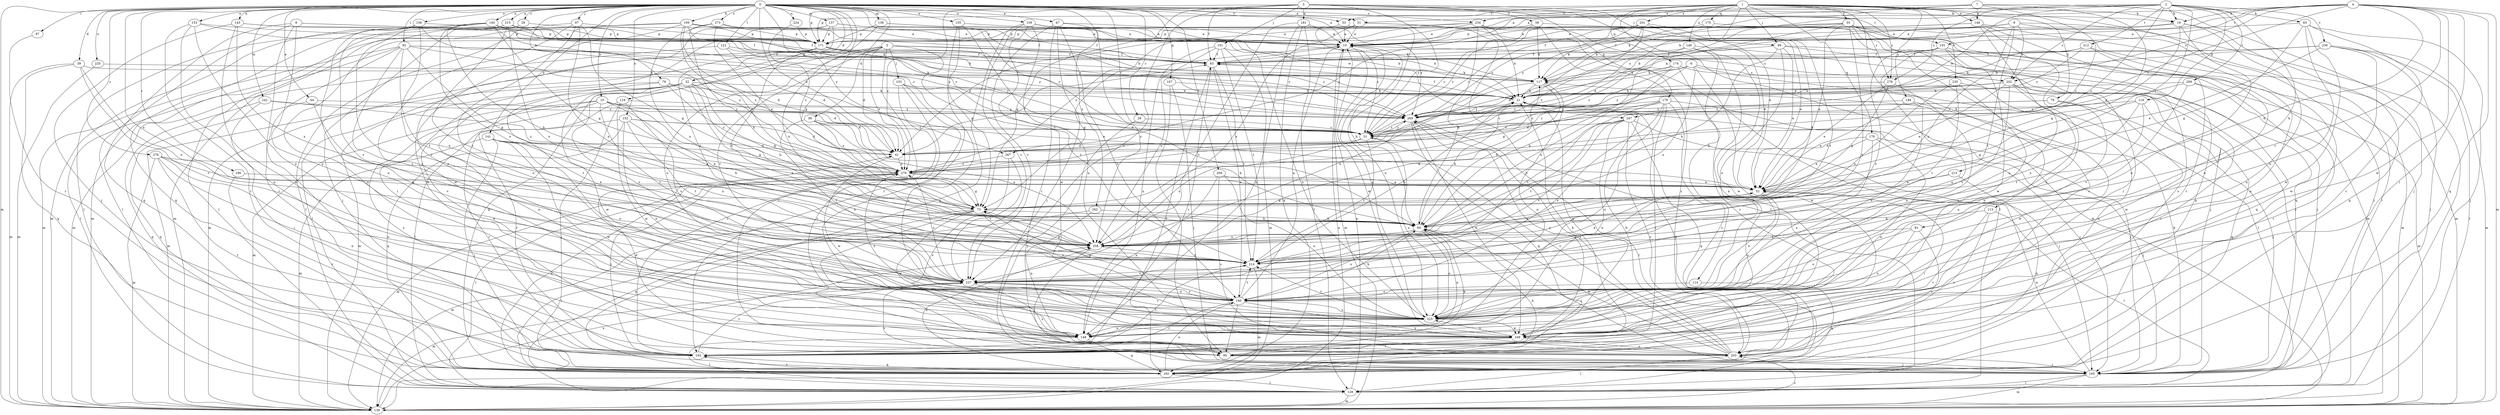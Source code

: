 strict digraph  {
0;
1;
2;
3;
4;
5;
6;
7;
8;
9;
10;
15;
19;
21;
28;
29;
31;
32;
38;
39;
41;
44;
47;
51;
52;
53;
55;
58;
63;
73;
78;
79;
81;
83;
84;
87;
92;
95;
97;
99;
101;
103;
105;
109;
113;
114;
116;
117;
119;
122;
128;
137;
138;
139;
140;
141;
143;
146;
148;
149;
152;
153;
155;
158;
159;
160;
167;
171;
174;
175;
176;
179;
181;
182;
186;
191;
193;
194;
201;
202;
203;
208;
209;
212;
213;
214;
215;
220;
224;
225;
234;
235;
236;
237;
242;
247;
248;
258;
262;
267;
269;
273;
276;
278;
279;
0 -> 10  [label=a];
0 -> 15  [label=b];
0 -> 19  [label=b];
0 -> 28  [label=c];
0 -> 29  [label=c];
0 -> 31  [label=c];
0 -> 32  [label=d];
0 -> 38  [label=d];
0 -> 39  [label=d];
0 -> 41  [label=d];
0 -> 44  [label=e];
0 -> 47  [label=e];
0 -> 51  [label=e];
0 -> 53  [label=f];
0 -> 73  [label=g];
0 -> 78  [label=h];
0 -> 87  [label=i];
0 -> 92  [label=i];
0 -> 97  [label=j];
0 -> 109  [label=k];
0 -> 119  [label=l];
0 -> 122  [label=l];
0 -> 137  [label=m];
0 -> 138  [label=m];
0 -> 139  [label=m];
0 -> 140  [label=n];
0 -> 141  [label=n];
0 -> 143  [label=n];
0 -> 152  [label=o];
0 -> 153  [label=o];
0 -> 155  [label=o];
0 -> 158  [label=o];
0 -> 159  [label=o];
0 -> 167  [label=p];
0 -> 186  [label=r];
0 -> 191  [label=r];
0 -> 208  [label=t];
0 -> 215  [label=u];
0 -> 220  [label=u];
0 -> 224  [label=u];
0 -> 234  [label=v];
0 -> 242  [label=w];
0 -> 247  [label=w];
0 -> 258  [label=x];
0 -> 262  [label=y];
0 -> 267  [label=y];
0 -> 273  [label=z];
0 -> 276  [label=z];
0 -> 278  [label=z];
1 -> 19  [label=b];
1 -> 53  [label=f];
1 -> 55  [label=f];
1 -> 79  [label=h];
1 -> 99  [label=j];
1 -> 113  [label=k];
1 -> 114  [label=k];
1 -> 128  [label=l];
1 -> 146  [label=n];
1 -> 148  [label=n];
1 -> 171  [label=p];
1 -> 174  [label=q];
1 -> 175  [label=q];
1 -> 176  [label=q];
1 -> 194  [label=s];
1 -> 201  [label=s];
1 -> 234  [label=v];
1 -> 235  [label=v];
1 -> 267  [label=y];
1 -> 269  [label=y];
1 -> 278  [label=z];
2 -> 19  [label=b];
2 -> 51  [label=e];
2 -> 81  [label=h];
2 -> 83  [label=h];
2 -> 116  [label=k];
2 -> 117  [label=k];
2 -> 202  [label=s];
2 -> 209  [label=t];
2 -> 212  [label=t];
2 -> 213  [label=t];
2 -> 236  [label=v];
2 -> 247  [label=w];
2 -> 278  [label=z];
2 -> 279  [label=z];
3 -> 31  [label=c];
3 -> 52  [label=e];
3 -> 58  [label=f];
3 -> 63  [label=f];
3 -> 73  [label=g];
3 -> 99  [label=j];
3 -> 101  [label=j];
3 -> 179  [label=q];
3 -> 181  [label=q];
3 -> 237  [label=v];
3 -> 279  [label=z];
4 -> 10  [label=a];
4 -> 19  [label=b];
4 -> 31  [label=c];
4 -> 84  [label=h];
4 -> 95  [label=i];
4 -> 117  [label=k];
4 -> 139  [label=m];
4 -> 182  [label=q];
4 -> 191  [label=r];
4 -> 202  [label=s];
4 -> 237  [label=v];
4 -> 248  [label=w];
5 -> 41  [label=d];
5 -> 63  [label=f];
5 -> 95  [label=i];
5 -> 103  [label=j];
5 -> 160  [label=o];
5 -> 182  [label=q];
5 -> 214  [label=t];
5 -> 237  [label=v];
5 -> 269  [label=y];
5 -> 279  [label=z];
6 -> 73  [label=g];
6 -> 117  [label=k];
6 -> 128  [label=l];
6 -> 202  [label=s];
6 -> 248  [label=w];
6 -> 258  [label=x];
6 -> 269  [label=y];
6 -> 279  [label=z];
7 -> 10  [label=a];
7 -> 21  [label=b];
7 -> 52  [label=e];
7 -> 105  [label=j];
7 -> 148  [label=n];
7 -> 171  [label=p];
7 -> 279  [label=z];
8 -> 31  [label=c];
8 -> 128  [label=l];
8 -> 160  [label=o];
8 -> 171  [label=p];
8 -> 182  [label=q];
8 -> 193  [label=r];
9 -> 10  [label=a];
9 -> 21  [label=b];
9 -> 105  [label=j];
9 -> 128  [label=l];
9 -> 171  [label=p];
9 -> 202  [label=s];
9 -> 214  [label=t];
9 -> 258  [label=x];
10 -> 63  [label=f];
10 -> 73  [label=g];
10 -> 84  [label=h];
10 -> 139  [label=m];
10 -> 202  [label=s];
10 -> 248  [label=w];
15 -> 41  [label=d];
15 -> 73  [label=g];
15 -> 84  [label=h];
15 -> 139  [label=m];
15 -> 149  [label=n];
15 -> 203  [label=s];
15 -> 214  [label=t];
15 -> 269  [label=y];
19 -> 10  [label=a];
19 -> 63  [label=f];
19 -> 73  [label=g];
19 -> 149  [label=n];
19 -> 182  [label=q];
19 -> 225  [label=u];
21 -> 63  [label=f];
21 -> 105  [label=j];
21 -> 248  [label=w];
21 -> 269  [label=y];
28 -> 31  [label=c];
28 -> 105  [label=j];
29 -> 105  [label=j];
29 -> 139  [label=m];
29 -> 171  [label=p];
31 -> 41  [label=d];
31 -> 214  [label=t];
31 -> 225  [label=u];
31 -> 258  [label=x];
31 -> 269  [label=y];
32 -> 21  [label=b];
32 -> 52  [label=e];
32 -> 73  [label=g];
32 -> 84  [label=h];
32 -> 128  [label=l];
32 -> 139  [label=m];
32 -> 149  [label=n];
32 -> 214  [label=t];
32 -> 237  [label=v];
32 -> 248  [label=w];
38 -> 31  [label=c];
38 -> 84  [label=h];
38 -> 237  [label=v];
38 -> 258  [label=x];
38 -> 279  [label=z];
39 -> 117  [label=k];
39 -> 139  [label=m];
39 -> 182  [label=q];
39 -> 237  [label=v];
39 -> 258  [label=x];
41 -> 63  [label=f];
41 -> 248  [label=w];
41 -> 279  [label=z];
44 -> 182  [label=q];
44 -> 237  [label=v];
44 -> 269  [label=y];
47 -> 10  [label=a];
47 -> 95  [label=i];
47 -> 105  [label=j];
47 -> 160  [label=o];
47 -> 237  [label=v];
47 -> 258  [label=x];
51 -> 10  [label=a];
51 -> 52  [label=e];
51 -> 128  [label=l];
51 -> 258  [label=x];
51 -> 279  [label=z];
52 -> 73  [label=g];
52 -> 95  [label=i];
52 -> 160  [label=o];
52 -> 225  [label=u];
53 -> 10  [label=a];
53 -> 31  [label=c];
53 -> 225  [label=u];
55 -> 10  [label=a];
55 -> 41  [label=d];
55 -> 52  [label=e];
55 -> 95  [label=i];
55 -> 139  [label=m];
55 -> 182  [label=q];
55 -> 203  [label=s];
55 -> 237  [label=v];
55 -> 269  [label=y];
55 -> 279  [label=z];
58 -> 31  [label=c];
58 -> 117  [label=k];
58 -> 139  [label=m];
58 -> 171  [label=p];
58 -> 203  [label=s];
63 -> 117  [label=k];
63 -> 160  [label=o];
63 -> 193  [label=r];
63 -> 214  [label=t];
73 -> 84  [label=h];
73 -> 95  [label=i];
73 -> 139  [label=m];
73 -> 160  [label=o];
73 -> 182  [label=q];
73 -> 248  [label=w];
78 -> 21  [label=b];
78 -> 41  [label=d];
78 -> 139  [label=m];
78 -> 214  [label=t];
78 -> 279  [label=z];
79 -> 31  [label=c];
79 -> 105  [label=j];
79 -> 225  [label=u];
79 -> 269  [label=y];
81 -> 160  [label=o];
81 -> 203  [label=s];
81 -> 225  [label=u];
81 -> 258  [label=x];
83 -> 10  [label=a];
83 -> 73  [label=g];
83 -> 105  [label=j];
83 -> 160  [label=o];
83 -> 193  [label=r];
83 -> 248  [label=w];
84 -> 21  [label=b];
84 -> 105  [label=j];
84 -> 149  [label=n];
84 -> 160  [label=o];
84 -> 225  [label=u];
84 -> 258  [label=x];
87 -> 193  [label=r];
92 -> 41  [label=d];
92 -> 63  [label=f];
92 -> 73  [label=g];
92 -> 95  [label=i];
92 -> 128  [label=l];
92 -> 139  [label=m];
92 -> 237  [label=v];
92 -> 258  [label=x];
92 -> 269  [label=y];
95 -> 41  [label=d];
95 -> 84  [label=h];
95 -> 105  [label=j];
97 -> 73  [label=g];
97 -> 128  [label=l];
97 -> 171  [label=p];
97 -> 225  [label=u];
97 -> 248  [label=w];
97 -> 258  [label=x];
99 -> 52  [label=e];
99 -> 63  [label=f];
99 -> 84  [label=h];
99 -> 105  [label=j];
99 -> 139  [label=m];
99 -> 160  [label=o];
101 -> 63  [label=f];
101 -> 139  [label=m];
101 -> 149  [label=n];
101 -> 214  [label=t];
101 -> 225  [label=u];
101 -> 258  [label=x];
103 -> 21  [label=b];
103 -> 149  [label=n];
103 -> 193  [label=r];
103 -> 203  [label=s];
103 -> 225  [label=u];
105 -> 52  [label=e];
105 -> 117  [label=k];
105 -> 128  [label=l];
105 -> 139  [label=m];
105 -> 237  [label=v];
109 -> 10  [label=a];
109 -> 52  [label=e];
109 -> 63  [label=f];
109 -> 117  [label=k];
109 -> 149  [label=n];
109 -> 160  [label=o];
109 -> 182  [label=q];
109 -> 269  [label=y];
109 -> 279  [label=z];
113 -> 84  [label=h];
113 -> 128  [label=l];
113 -> 193  [label=r];
113 -> 203  [label=s];
114 -> 160  [label=o];
114 -> 182  [label=q];
116 -> 73  [label=g];
116 -> 182  [label=q];
116 -> 214  [label=t];
116 -> 258  [label=x];
116 -> 269  [label=y];
117 -> 21  [label=b];
117 -> 84  [label=h];
117 -> 149  [label=n];
117 -> 258  [label=x];
119 -> 105  [label=j];
119 -> 193  [label=r];
119 -> 237  [label=v];
119 -> 248  [label=w];
119 -> 269  [label=y];
122 -> 41  [label=d];
122 -> 63  [label=f];
122 -> 139  [label=m];
122 -> 269  [label=y];
128 -> 10  [label=a];
128 -> 139  [label=m];
137 -> 21  [label=b];
137 -> 31  [label=c];
137 -> 63  [label=f];
137 -> 95  [label=i];
137 -> 149  [label=n];
137 -> 171  [label=p];
137 -> 214  [label=t];
138 -> 10  [label=a];
138 -> 21  [label=b];
138 -> 171  [label=p];
138 -> 258  [label=x];
139 -> 10  [label=a];
139 -> 203  [label=s];
139 -> 258  [label=x];
140 -> 21  [label=b];
140 -> 63  [label=f];
140 -> 73  [label=g];
140 -> 84  [label=h];
140 -> 128  [label=l];
140 -> 171  [label=p];
140 -> 237  [label=v];
140 -> 258  [label=x];
141 -> 41  [label=d];
141 -> 52  [label=e];
141 -> 105  [label=j];
141 -> 139  [label=m];
141 -> 160  [label=o];
141 -> 248  [label=w];
141 -> 258  [label=x];
143 -> 10  [label=a];
143 -> 63  [label=f];
143 -> 105  [label=j];
143 -> 149  [label=n];
143 -> 258  [label=x];
146 -> 41  [label=d];
146 -> 63  [label=f];
146 -> 105  [label=j];
146 -> 149  [label=n];
146 -> 248  [label=w];
148 -> 63  [label=f];
148 -> 149  [label=n];
148 -> 171  [label=p];
148 -> 182  [label=q];
148 -> 193  [label=r];
148 -> 225  [label=u];
149 -> 128  [label=l];
149 -> 182  [label=q];
152 -> 31  [label=c];
152 -> 41  [label=d];
152 -> 84  [label=h];
152 -> 182  [label=q];
152 -> 193  [label=r];
152 -> 214  [label=t];
152 -> 225  [label=u];
153 -> 117  [label=k];
153 -> 149  [label=n];
153 -> 160  [label=o];
153 -> 171  [label=p];
153 -> 193  [label=r];
155 -> 10  [label=a];
155 -> 73  [label=g];
155 -> 84  [label=h];
155 -> 193  [label=r];
158 -> 139  [label=m];
158 -> 171  [label=p];
158 -> 214  [label=t];
158 -> 225  [label=u];
158 -> 237  [label=v];
158 -> 279  [label=z];
159 -> 10  [label=a];
159 -> 21  [label=b];
159 -> 117  [label=k];
159 -> 182  [label=q];
159 -> 225  [label=u];
159 -> 237  [label=v];
159 -> 248  [label=w];
160 -> 10  [label=a];
160 -> 73  [label=g];
160 -> 84  [label=h];
160 -> 95  [label=i];
160 -> 193  [label=r];
160 -> 203  [label=s];
160 -> 214  [label=t];
160 -> 225  [label=u];
160 -> 237  [label=v];
167 -> 21  [label=b];
167 -> 95  [label=i];
167 -> 105  [label=j];
171 -> 31  [label=c];
171 -> 63  [label=f];
171 -> 128  [label=l];
171 -> 139  [label=m];
171 -> 258  [label=x];
171 -> 269  [label=y];
174 -> 84  [label=h];
174 -> 117  [label=k];
174 -> 182  [label=q];
174 -> 193  [label=r];
174 -> 258  [label=x];
175 -> 31  [label=c];
175 -> 171  [label=p];
175 -> 203  [label=s];
175 -> 214  [label=t];
176 -> 41  [label=d];
176 -> 52  [label=e];
176 -> 105  [label=j];
176 -> 149  [label=n];
176 -> 225  [label=u];
179 -> 31  [label=c];
179 -> 41  [label=d];
179 -> 95  [label=i];
179 -> 105  [label=j];
179 -> 160  [label=o];
179 -> 203  [label=s];
179 -> 214  [label=t];
179 -> 225  [label=u];
179 -> 269  [label=y];
181 -> 10  [label=a];
181 -> 128  [label=l];
181 -> 149  [label=n];
181 -> 182  [label=q];
181 -> 237  [label=v];
181 -> 269  [label=y];
182 -> 21  [label=b];
182 -> 63  [label=f];
182 -> 84  [label=h];
182 -> 128  [label=l];
182 -> 160  [label=o];
182 -> 193  [label=r];
182 -> 258  [label=x];
186 -> 52  [label=e];
186 -> 193  [label=r];
191 -> 63  [label=f];
191 -> 105  [label=j];
191 -> 182  [label=q];
191 -> 225  [label=u];
191 -> 237  [label=v];
191 -> 248  [label=w];
193 -> 21  [label=b];
193 -> 182  [label=q];
193 -> 214  [label=t];
193 -> 237  [label=v];
194 -> 52  [label=e];
194 -> 160  [label=o];
194 -> 248  [label=w];
194 -> 269  [label=y];
201 -> 10  [label=a];
201 -> 31  [label=c];
201 -> 52  [label=e];
201 -> 84  [label=h];
201 -> 117  [label=k];
201 -> 269  [label=y];
201 -> 279  [label=z];
202 -> 21  [label=b];
202 -> 31  [label=c];
202 -> 52  [label=e];
202 -> 95  [label=i];
202 -> 225  [label=u];
202 -> 237  [label=v];
202 -> 248  [label=w];
202 -> 269  [label=y];
203 -> 21  [label=b];
203 -> 31  [label=c];
203 -> 84  [label=h];
203 -> 105  [label=j];
203 -> 128  [label=l];
203 -> 269  [label=y];
208 -> 52  [label=e];
208 -> 149  [label=n];
208 -> 203  [label=s];
208 -> 225  [label=u];
209 -> 21  [label=b];
209 -> 31  [label=c];
209 -> 139  [label=m];
209 -> 193  [label=r];
209 -> 237  [label=v];
212 -> 21  [label=b];
212 -> 63  [label=f];
212 -> 149  [label=n];
212 -> 160  [label=o];
212 -> 269  [label=y];
213 -> 52  [label=e];
213 -> 84  [label=h];
213 -> 182  [label=q];
214 -> 21  [label=b];
214 -> 52  [label=e];
214 -> 73  [label=g];
214 -> 139  [label=m];
214 -> 237  [label=v];
215 -> 31  [label=c];
215 -> 128  [label=l];
215 -> 139  [label=m];
215 -> 171  [label=p];
215 -> 214  [label=t];
215 -> 258  [label=x];
215 -> 269  [label=y];
220 -> 117  [label=k];
220 -> 139  [label=m];
224 -> 171  [label=p];
224 -> 279  [label=z];
225 -> 10  [label=a];
225 -> 149  [label=n];
225 -> 214  [label=t];
225 -> 237  [label=v];
225 -> 248  [label=w];
225 -> 279  [label=z];
234 -> 10  [label=a];
234 -> 21  [label=b];
234 -> 41  [label=d];
234 -> 84  [label=h];
234 -> 128  [label=l];
234 -> 139  [label=m];
234 -> 171  [label=p];
235 -> 21  [label=b];
235 -> 128  [label=l];
235 -> 214  [label=t];
235 -> 225  [label=u];
235 -> 258  [label=x];
236 -> 21  [label=b];
236 -> 52  [label=e];
236 -> 63  [label=f];
236 -> 105  [label=j];
236 -> 117  [label=k];
236 -> 128  [label=l];
236 -> 139  [label=m];
236 -> 248  [label=w];
237 -> 52  [label=e];
237 -> 139  [label=m];
237 -> 160  [label=o];
237 -> 203  [label=s];
237 -> 279  [label=z];
242 -> 95  [label=i];
242 -> 182  [label=q];
242 -> 269  [label=y];
242 -> 279  [label=z];
247 -> 31  [label=c];
247 -> 84  [label=h];
247 -> 105  [label=j];
247 -> 149  [label=n];
247 -> 182  [label=q];
247 -> 203  [label=s];
247 -> 214  [label=t];
247 -> 237  [label=v];
248 -> 95  [label=i];
248 -> 193  [label=r];
248 -> 203  [label=s];
248 -> 225  [label=u];
248 -> 269  [label=y];
258 -> 52  [label=e];
258 -> 105  [label=j];
258 -> 117  [label=k];
258 -> 214  [label=t];
262 -> 84  [label=h];
262 -> 128  [label=l];
262 -> 149  [label=n];
267 -> 203  [label=s];
267 -> 237  [label=v];
267 -> 279  [label=z];
269 -> 31  [label=c];
269 -> 128  [label=l];
269 -> 182  [label=q];
269 -> 248  [label=w];
273 -> 10  [label=a];
273 -> 52  [label=e];
273 -> 84  [label=h];
273 -> 171  [label=p];
273 -> 258  [label=x];
276 -> 73  [label=g];
276 -> 139  [label=m];
276 -> 149  [label=n];
276 -> 193  [label=r];
276 -> 225  [label=u];
276 -> 279  [label=z];
278 -> 21  [label=b];
278 -> 52  [label=e];
278 -> 73  [label=g];
278 -> 225  [label=u];
279 -> 52  [label=e];
279 -> 73  [label=g];
279 -> 128  [label=l];
279 -> 139  [label=m];
279 -> 182  [label=q];
279 -> 193  [label=r];
}
